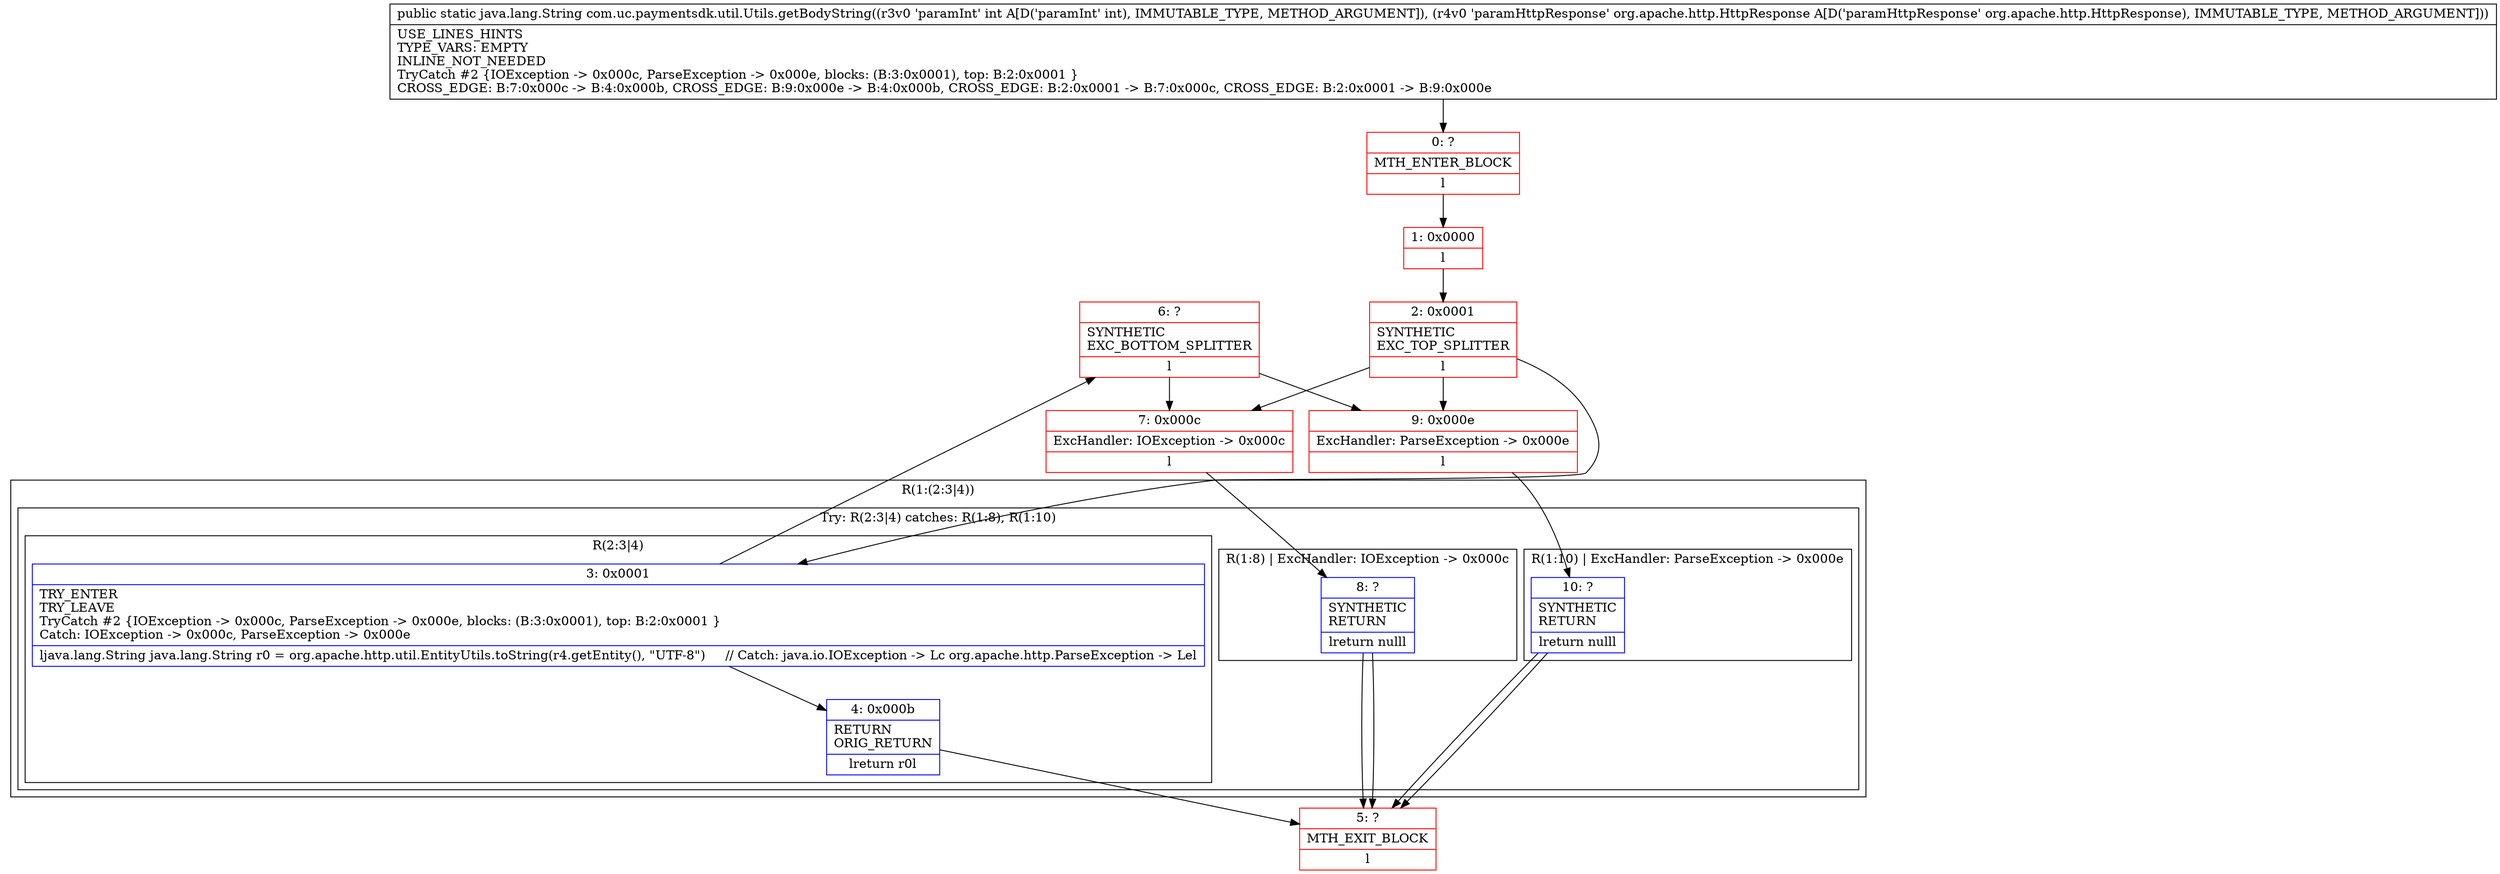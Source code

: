 digraph "CFG forcom.uc.paymentsdk.util.Utils.getBodyString(ILorg\/apache\/http\/HttpResponse;)Ljava\/lang\/String;" {
subgraph cluster_Region_688799441 {
label = "R(1:(2:3|4))";
node [shape=record,color=blue];
subgraph cluster_TryCatchRegion_868561217 {
label = "Try: R(2:3|4) catches: R(1:8), R(1:10)";
node [shape=record,color=blue];
subgraph cluster_Region_230297105 {
label = "R(2:3|4)";
node [shape=record,color=blue];
Node_3 [shape=record,label="{3\:\ 0x0001|TRY_ENTER\lTRY_LEAVE\lTryCatch #2 \{IOException \-\> 0x000c, ParseException \-\> 0x000e, blocks: (B:3:0x0001), top: B:2:0x0001 \}\lCatch: IOException \-\> 0x000c, ParseException \-\> 0x000e\l|ljava.lang.String java.lang.String r0 = org.apache.http.util.EntityUtils.toString(r4.getEntity(), \"UTF\-8\")     \/\/ Catch: java.io.IOException \-\> Lc org.apache.http.ParseException \-\> Lel}"];
Node_4 [shape=record,label="{4\:\ 0x000b|RETURN\lORIG_RETURN\l|lreturn r0l}"];
}
subgraph cluster_Region_1100417154 {
label = "R(1:8) | ExcHandler: IOException \-\> 0x000c\l";
node [shape=record,color=blue];
Node_8 [shape=record,label="{8\:\ ?|SYNTHETIC\lRETURN\l|lreturn nulll}"];
}
subgraph cluster_Region_1659012030 {
label = "R(1:10) | ExcHandler: ParseException \-\> 0x000e\l";
node [shape=record,color=blue];
Node_10 [shape=record,label="{10\:\ ?|SYNTHETIC\lRETURN\l|lreturn nulll}"];
}
}
}
subgraph cluster_Region_1659012030 {
label = "R(1:10) | ExcHandler: ParseException \-\> 0x000e\l";
node [shape=record,color=blue];
Node_10 [shape=record,label="{10\:\ ?|SYNTHETIC\lRETURN\l|lreturn nulll}"];
}
subgraph cluster_Region_1100417154 {
label = "R(1:8) | ExcHandler: IOException \-\> 0x000c\l";
node [shape=record,color=blue];
Node_8 [shape=record,label="{8\:\ ?|SYNTHETIC\lRETURN\l|lreturn nulll}"];
}
Node_0 [shape=record,color=red,label="{0\:\ ?|MTH_ENTER_BLOCK\l|l}"];
Node_1 [shape=record,color=red,label="{1\:\ 0x0000|l}"];
Node_2 [shape=record,color=red,label="{2\:\ 0x0001|SYNTHETIC\lEXC_TOP_SPLITTER\l|l}"];
Node_5 [shape=record,color=red,label="{5\:\ ?|MTH_EXIT_BLOCK\l|l}"];
Node_6 [shape=record,color=red,label="{6\:\ ?|SYNTHETIC\lEXC_BOTTOM_SPLITTER\l|l}"];
Node_7 [shape=record,color=red,label="{7\:\ 0x000c|ExcHandler: IOException \-\> 0x000c\l|l}"];
Node_9 [shape=record,color=red,label="{9\:\ 0x000e|ExcHandler: ParseException \-\> 0x000e\l|l}"];
MethodNode[shape=record,label="{public static java.lang.String com.uc.paymentsdk.util.Utils.getBodyString((r3v0 'paramInt' int A[D('paramInt' int), IMMUTABLE_TYPE, METHOD_ARGUMENT]), (r4v0 'paramHttpResponse' org.apache.http.HttpResponse A[D('paramHttpResponse' org.apache.http.HttpResponse), IMMUTABLE_TYPE, METHOD_ARGUMENT]))  | USE_LINES_HINTS\lTYPE_VARS: EMPTY\lINLINE_NOT_NEEDED\lTryCatch #2 \{IOException \-\> 0x000c, ParseException \-\> 0x000e, blocks: (B:3:0x0001), top: B:2:0x0001 \}\lCROSS_EDGE: B:7:0x000c \-\> B:4:0x000b, CROSS_EDGE: B:9:0x000e \-\> B:4:0x000b, CROSS_EDGE: B:2:0x0001 \-\> B:7:0x000c, CROSS_EDGE: B:2:0x0001 \-\> B:9:0x000e\l}"];
MethodNode -> Node_0;
Node_3 -> Node_4;
Node_3 -> Node_6;
Node_4 -> Node_5;
Node_8 -> Node_5;
Node_10 -> Node_5;
Node_10 -> Node_5;
Node_8 -> Node_5;
Node_0 -> Node_1;
Node_1 -> Node_2;
Node_2 -> Node_3;
Node_2 -> Node_7;
Node_2 -> Node_9;
Node_6 -> Node_7;
Node_6 -> Node_9;
Node_7 -> Node_8;
Node_9 -> Node_10;
}

